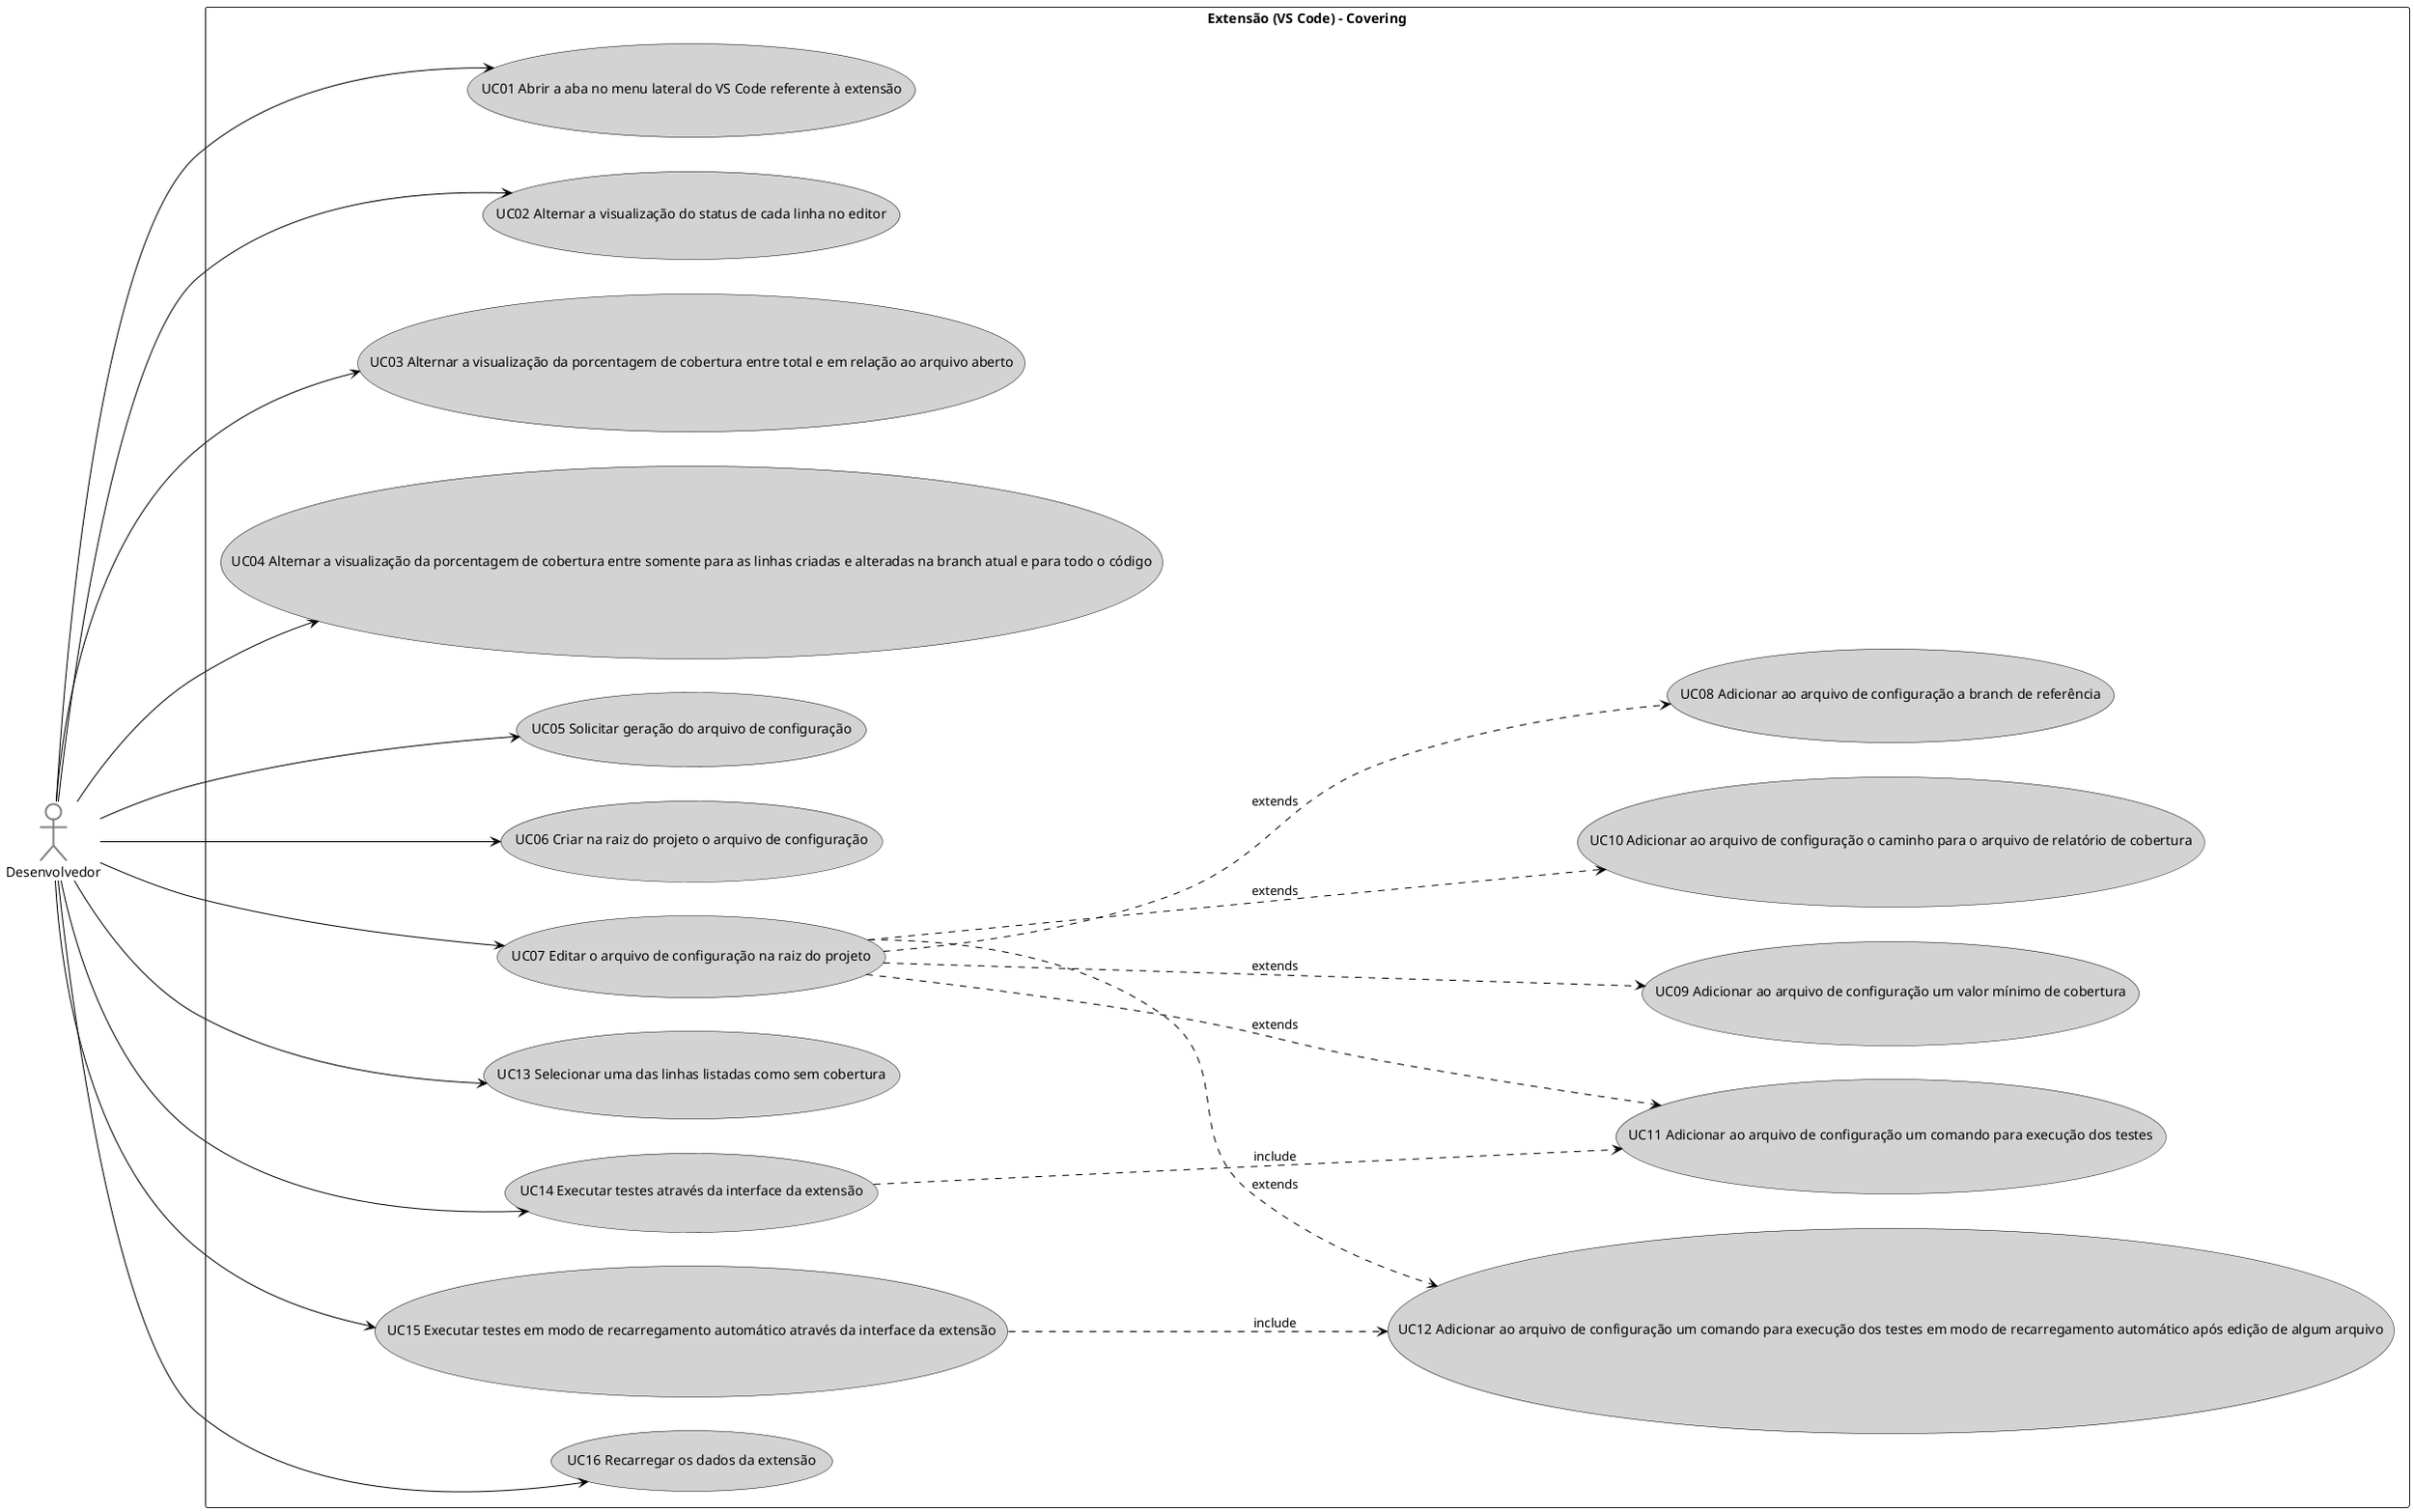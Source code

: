 @startuml

left to right direction
skinparam packageStyle rectangle

"Desenvolvedor" as Dev #white;line:grey;line.bold;text:black

package "Extensão (VS Code) - Covering" {
  "UC01 Abrir a aba no menu lateral do VS Code referente à extensão" as (UC01) #LightGray;line:black;text:black
  
  "UC02 Alternar a visualização do status de cada linha no editor" as (UC02) #LightGray;line:black;text:black
  "UC03 Alternar a visualização da porcentagem de cobertura entre total e em relação ao arquivo aberto" as (UC03) #LightGray;line:black;text:black
  "UC04 Alternar a visualização da porcentagem de cobertura entre somente para as linhas criadas e alteradas na branch atual e para todo o código" as (UC04) #LightGray;line:black;text:black
  
  "UC05 Solicitar geração do arquivo de configuração" as (UC05) #LightGray;line:black;text:black
  "UC06 Criar na raiz do projeto o arquivo de configuração" as (UC06) #LightGray;line:black;text:black
  "UC07 Editar o arquivo de configuração na raiz do projeto" as (UC07) #LightGray;line:black;text:black
  
  "UC08 Adicionar ao arquivo de configuração a branch de referência" as (UC08) #LightGray;line:black;text:black
  "UC09 Adicionar ao arquivo de configuração um valor mínimo de cobertura" as (UC09) #LightGray;line:black;text:black
  "UC10 Adicionar ao arquivo de configuração o caminho para o arquivo de relatório de cobertura" as (UC10) #LightGray;line:black;text:black
  "UC11 Adicionar ao arquivo de configuração um comando para execução dos testes" as (UC11) #LightGray;line:black;text:black
  "UC12 Adicionar ao arquivo de configuração um comando para execução dos testes em modo de recarregamento automático após edição de algum arquivo" as (UC12) #LightGray;line:black;text:black
  
  "UC13 Selecionar uma das linhas listadas como sem cobertura" as (UC13) #LightGray;line:black;text:black

  "UC14 Executar testes através da interface da extensão" as (UC14) #LightGray;line:black;text:black
  "UC15 Executar testes em modo de recarregamento automático através da interface da extensão" as (UC15) #LightGray;line:black;text:black

  "UC16 Recarregar os dados da extensão" as (UC16) #LightGray;line:black;text:black
}
 
Dev ---> (UC01) #line:black

Dev ---> (UC02) #line:black
Dev ---> (UC03) #line:black
Dev ---> (UC04) #line:black

Dev ---> (UC05) #line:black
Dev ---> (UC06) #line:black
Dev ---> (UC07) #line:black

(UC07) ..down..> (UC08) #line:black : extends 
(UC07) ..down..> (UC09) #line:black : extends 
(UC07) ..down..> (UC10) #line:black : extends 
(UC07) ..down..> (UC11) #line:black : extends 
(UC07) ..down..> (UC12) #line:black : extends 
 
 
Dev ---> (UC13) #line:black
 
Dev ---> (UC14) #line:black
Dev ---> (UC15) #line:black
(UC14) ..down..> (UC11) #line:black : include  
(UC15) ..down..> (UC12) #line:black : include 
 
Dev ---> (UC16) #line:black
 
@enduml

